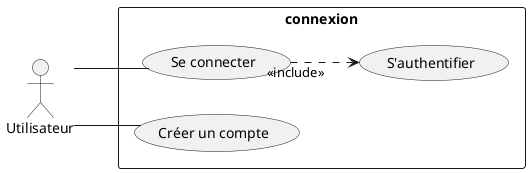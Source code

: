 @startuml ConnexionUseCase

left to right direction
skinparam linetype ortho
actor Utilisateur as user

rectangle connexion {
     usecase "Se connecter" as signin
     usecase "Créer un compte" as create_account
     usecase "S'authentifier" as authentify
}

user -- signin
user -- create_account
(signin) .-> (authentify): <<include>>


@enduml
